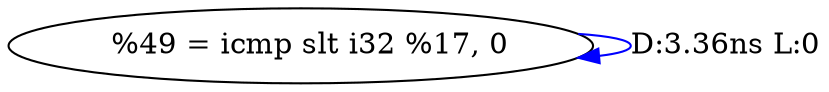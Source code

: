 digraph {
Node0x3490af0[label="  %49 = icmp slt i32 %17, 0"];
Node0x3490af0 -> Node0x3490af0[label="D:3.36ns L:0",color=blue];
}
